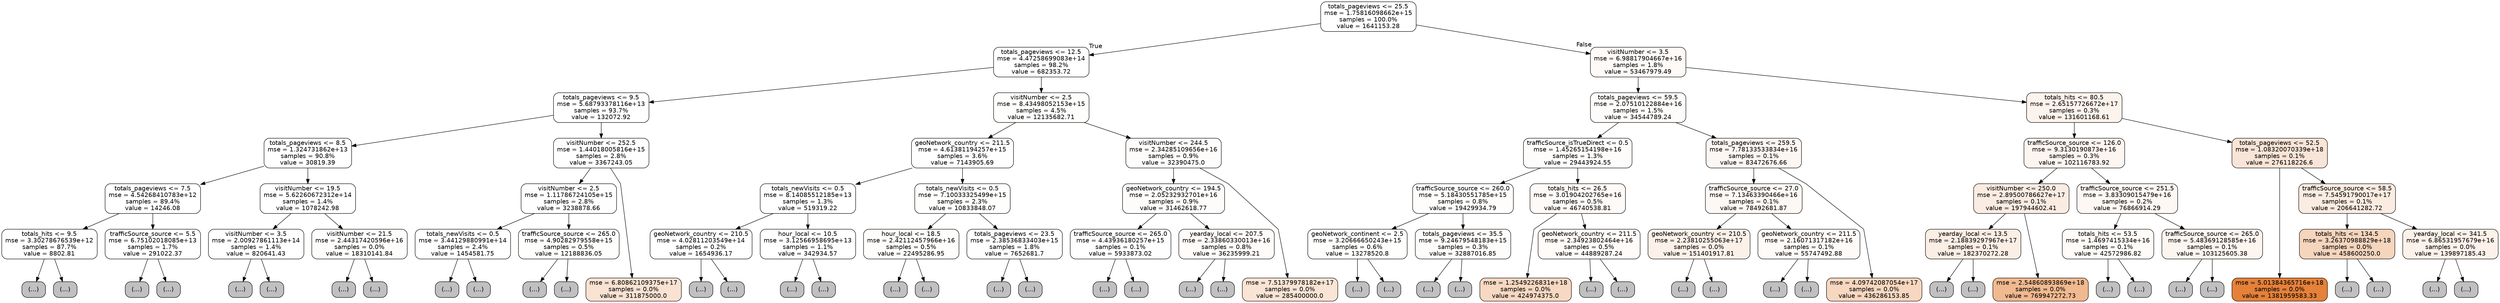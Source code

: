 digraph Tree {
node [shape=box, style="filled, rounded", color="black", fontname=helvetica] ;
graph [ranksep=equally, splines=polyline] ;
edge [fontname=helvetica] ;
0 [label="totals_pageviews <= 25.5\nmse = 1.75816098662e+15\nsamples = 100.0%\nvalue = 1641153.28", fillcolor="#e5813900"] ;
1 [label="totals_pageviews <= 12.5\nmse = 4.47258699083e+14\nsamples = 98.2%\nvalue = 682353.72", fillcolor="#e5813900"] ;
0 -> 1 [labeldistance=2.5, labelangle=45, headlabel="True"] ;
2 [label="totals_pageviews <= 9.5\nmse = 5.68793378116e+13\nsamples = 93.7%\nvalue = 132072.92", fillcolor="#e5813900"] ;
1 -> 2 ;
3 [label="totals_pageviews <= 8.5\nmse = 1.324731862e+13\nsamples = 90.8%\nvalue = 30819.39", fillcolor="#e5813900"] ;
2 -> 3 ;
4 [label="totals_pageviews <= 7.5\nmse = 4.54268410783e+12\nsamples = 89.4%\nvalue = 14246.08", fillcolor="#e5813900"] ;
3 -> 4 ;
5 [label="totals_hits <= 9.5\nmse = 3.30278676539e+12\nsamples = 87.7%\nvalue = 8802.81", fillcolor="#e5813900"] ;
4 -> 5 ;
6 [label="(...)", fillcolor="#C0C0C0"] ;
5 -> 6 ;
185 [label="(...)", fillcolor="#C0C0C0"] ;
5 -> 185 ;
192 [label="trafficSource_source <= 5.5\nmse = 6.75102018085e+13\nsamples = 1.7%\nvalue = 291022.37", fillcolor="#e5813900"] ;
4 -> 192 ;
193 [label="(...)", fillcolor="#C0C0C0"] ;
192 -> 193 ;
232 [label="(...)", fillcolor="#C0C0C0"] ;
192 -> 232 ;
311 [label="visitNumber <= 19.5\nmse = 5.62260672312e+14\nsamples = 1.4%\nvalue = 1078242.98", fillcolor="#e5813900"] ;
3 -> 311 ;
312 [label="visitNumber <= 3.5\nmse = 2.00927861113e+14\nsamples = 1.4%\nvalue = 820641.43", fillcolor="#e5813900"] ;
311 -> 312 ;
313 [label="(...)", fillcolor="#C0C0C0"] ;
312 -> 313 ;
432 [label="(...)", fillcolor="#C0C0C0"] ;
312 -> 432 ;
483 [label="visitNumber <= 21.5\nmse = 2.44317420596e+16\nsamples = 0.0%\nvalue = 18310141.84", fillcolor="#e5813903"] ;
311 -> 483 ;
484 [label="(...)", fillcolor="#C0C0C0"] ;
483 -> 484 ;
485 [label="(...)", fillcolor="#C0C0C0"] ;
483 -> 485 ;
486 [label="visitNumber <= 252.5\nmse = 1.44018005816e+15\nsamples = 2.8%\nvalue = 3367243.05", fillcolor="#e5813901"] ;
2 -> 486 ;
487 [label="visitNumber <= 2.5\nmse = 1.11786724105e+15\nsamples = 2.8%\nvalue = 3238878.66", fillcolor="#e5813901"] ;
486 -> 487 ;
488 [label="totals_newVisits <= 0.5\nmse = 3.44129880991e+14\nsamples = 2.4%\nvalue = 1454581.75", fillcolor="#e5813900"] ;
487 -> 488 ;
489 [label="(...)", fillcolor="#C0C0C0"] ;
488 -> 489 ;
646 [label="(...)", fillcolor="#C0C0C0"] ;
488 -> 646 ;
947 [label="trafficSource_source <= 265.0\nmse = 4.90282979558e+15\nsamples = 0.5%\nvalue = 12188836.05", fillcolor="#e5813902"] ;
487 -> 947 ;
948 [label="(...)", fillcolor="#C0C0C0"] ;
947 -> 948 ;
1081 [label="(...)", fillcolor="#C0C0C0"] ;
947 -> 1081 ;
1198 [label="mse = 6.80862109375e+17\nsamples = 0.0%\nvalue = 311875000.0", fillcolor="#e581393a"] ;
486 -> 1198 ;
1199 [label="visitNumber <= 2.5\nmse = 8.43498052153e+15\nsamples = 4.5%\nvalue = 12135682.71", fillcolor="#e5813902"] ;
1 -> 1199 ;
1200 [label="geoNetwork_country <= 211.5\nmse = 4.61381194257e+15\nsamples = 3.6%\nvalue = 7143905.69", fillcolor="#e5813901"] ;
1199 -> 1200 ;
1201 [label="totals_newVisits <= 0.5\nmse = 8.14085512185e+13\nsamples = 1.3%\nvalue = 519319.22", fillcolor="#e5813900"] ;
1200 -> 1201 ;
1202 [label="geoNetwork_country <= 210.5\nmse = 4.02811203549e+14\nsamples = 0.2%\nvalue = 1654936.17", fillcolor="#e5813900"] ;
1201 -> 1202 ;
1203 [label="(...)", fillcolor="#C0C0C0"] ;
1202 -> 1203 ;
1246 [label="(...)", fillcolor="#C0C0C0"] ;
1202 -> 1246 ;
1251 [label="hour_local <= 10.5\nmse = 3.12566958695e+13\nsamples = 1.1%\nvalue = 342934.57", fillcolor="#e5813900"] ;
1201 -> 1251 ;
1252 [label="(...)", fillcolor="#C0C0C0"] ;
1251 -> 1252 ;
1285 [label="(...)", fillcolor="#C0C0C0"] ;
1251 -> 1285 ;
1368 [label="totals_newVisits <= 0.5\nmse = 7.10033325499e+15\nsamples = 2.3%\nvalue = 10833848.07", fillcolor="#e5813902"] ;
1200 -> 1368 ;
1369 [label="hour_local <= 18.5\nmse = 2.42112457966e+16\nsamples = 0.5%\nvalue = 22495286.95", fillcolor="#e5813904"] ;
1368 -> 1369 ;
1370 [label="(...)", fillcolor="#C0C0C0"] ;
1369 -> 1370 ;
1673 [label="(...)", fillcolor="#C0C0C0"] ;
1369 -> 1673 ;
1744 [label="totals_pageviews <= 23.5\nmse = 2.38536833403e+15\nsamples = 1.8%\nvalue = 7652681.7", fillcolor="#e5813901"] ;
1368 -> 1744 ;
1745 [label="(...)", fillcolor="#C0C0C0"] ;
1744 -> 1745 ;
2678 [label="(...)", fillcolor="#C0C0C0"] ;
1744 -> 2678 ;
2773 [label="visitNumber <= 244.5\nmse = 2.34285109656e+16\nsamples = 0.9%\nvalue = 32390475.0", fillcolor="#e5813906"] ;
1199 -> 2773 ;
2774 [label="geoNetwork_country <= 194.5\nmse = 2.05232932701e+16\nsamples = 0.9%\nvalue = 31462618.77", fillcolor="#e5813906"] ;
2773 -> 2774 ;
2775 [label="trafficSource_source <= 265.0\nmse = 4.43936180257e+15\nsamples = 0.1%\nvalue = 5933873.02", fillcolor="#e5813901"] ;
2774 -> 2775 ;
2776 [label="(...)", fillcolor="#C0C0C0"] ;
2775 -> 2776 ;
2809 [label="(...)", fillcolor="#C0C0C0"] ;
2775 -> 2809 ;
2822 [label="yearday_local <= 207.5\nmse = 2.33860330013e+16\nsamples = 0.8%\nvalue = 36235999.21", fillcolor="#e5813907"] ;
2774 -> 2822 ;
2823 [label="(...)", fillcolor="#C0C0C0"] ;
2822 -> 2823 ;
3112 [label="(...)", fillcolor="#C0C0C0"] ;
2822 -> 3112 ;
3401 [label="mse = 7.51379978182e+17\nsamples = 0.0%\nvalue = 285400000.0", fillcolor="#e5813935"] ;
2773 -> 3401 ;
3402 [label="visitNumber <= 3.5\nmse = 6.98817904667e+16\nsamples = 1.8%\nvalue = 53467979.49", fillcolor="#e581390a"] ;
0 -> 3402 [labeldistance=2.5, labelangle=-45, headlabel="False"] ;
3403 [label="totals_pageviews <= 59.5\nmse = 2.07510122884e+16\nsamples = 1.5%\nvalue = 34544789.24", fillcolor="#e5813906"] ;
3402 -> 3403 ;
3404 [label="trafficSource_isTrueDirect <= 0.5\nmse = 1.45265154198e+16\nsamples = 1.3%\nvalue = 29443924.55", fillcolor="#e5813905"] ;
3403 -> 3404 ;
3405 [label="trafficSource_source <= 260.0\nmse = 5.18430551785e+15\nsamples = 0.8%\nvalue = 19429934.79", fillcolor="#e5813904"] ;
3404 -> 3405 ;
3406 [label="geoNetwork_continent <= 2.5\nmse = 3.20666650243e+15\nsamples = 0.6%\nvalue = 13278520.8", fillcolor="#e5813902"] ;
3405 -> 3406 ;
3407 [label="(...)", fillcolor="#C0C0C0"] ;
3406 -> 3407 ;
3718 [label="(...)", fillcolor="#C0C0C0"] ;
3406 -> 3718 ;
3747 [label="totals_pageviews <= 35.5\nmse = 9.24679548183e+15\nsamples = 0.3%\nvalue = 32887016.85", fillcolor="#e5813906"] ;
3405 -> 3747 ;
3748 [label="(...)", fillcolor="#C0C0C0"] ;
3747 -> 3748 ;
3851 [label="(...)", fillcolor="#C0C0C0"] ;
3747 -> 3851 ;
3934 [label="totals_hits <= 26.5\nmse = 3.01904202765e+16\nsamples = 0.5%\nvalue = 46740538.81", fillcolor="#e5813909"] ;
3404 -> 3934 ;
3935 [label="mse = 1.2549226831e+18\nsamples = 0.0%\nvalue = 424974375.0", fillcolor="#e581394e"] ;
3934 -> 3935 ;
3936 [label="geoNetwork_country <= 211.5\nmse = 2.34923802464e+16\nsamples = 0.5%\nvalue = 44889287.24", fillcolor="#e5813908"] ;
3934 -> 3936 ;
3937 [label="(...)", fillcolor="#C0C0C0"] ;
3936 -> 3937 ;
3998 [label="(...)", fillcolor="#C0C0C0"] ;
3936 -> 3998 ;
4295 [label="totals_pageviews <= 259.5\nmse = 7.78133533834e+16\nsamples = 0.1%\nvalue = 83472676.66", fillcolor="#e581390f"] ;
3403 -> 4295 ;
4296 [label="trafficSource_source <= 27.0\nmse = 7.13463390466e+16\nsamples = 0.1%\nvalue = 78492681.87", fillcolor="#e581390e"] ;
4295 -> 4296 ;
4297 [label="geoNetwork_country <= 210.5\nmse = 2.23810255063e+17\nsamples = 0.0%\nvalue = 151401917.81", fillcolor="#e581391c"] ;
4296 -> 4297 ;
4298 [label="(...)", fillcolor="#C0C0C0"] ;
4297 -> 4298 ;
4301 [label="(...)", fillcolor="#C0C0C0"] ;
4297 -> 4301 ;
4324 [label="geoNetwork_country <= 211.5\nmse = 2.16071317182e+16\nsamples = 0.1%\nvalue = 55747492.88", fillcolor="#e581390a"] ;
4296 -> 4324 ;
4325 [label="(...)", fillcolor="#C0C0C0"] ;
4324 -> 4325 ;
4338 [label="(...)", fillcolor="#C0C0C0"] ;
4324 -> 4338 ;
4403 [label="mse = 4.09742087054e+17\nsamples = 0.0%\nvalue = 436286153.85", fillcolor="#e5813951"] ;
4295 -> 4403 ;
4404 [label="totals_hits <= 80.5\nmse = 2.65157726672e+17\nsamples = 0.3%\nvalue = 131601168.61", fillcolor="#e5813918"] ;
3402 -> 4404 ;
4405 [label="trafficSource_source <= 126.0\nmse = 9.3130190873e+16\nsamples = 0.3%\nvalue = 102116783.92", fillcolor="#e5813913"] ;
4404 -> 4405 ;
4406 [label="visitNumber <= 250.0\nmse = 2.89500786627e+17\nsamples = 0.1%\nvalue = 197944602.41", fillcolor="#e5813925"] ;
4405 -> 4406 ;
4407 [label="yearday_local <= 13.5\nmse = 2.18839297967e+17\nsamples = 0.1%\nvalue = 182370272.28", fillcolor="#e5813922"] ;
4406 -> 4407 ;
4408 [label="(...)", fillcolor="#C0C0C0"] ;
4407 -> 4408 ;
4409 [label="(...)", fillcolor="#C0C0C0"] ;
4407 -> 4409 ;
4454 [label="mse = 2.54860893869e+18\nsamples = 0.0%\nvalue = 769947272.73", fillcolor="#e581398e"] ;
4406 -> 4454 ;
4455 [label="trafficSource_source <= 251.5\nmse = 3.83309015479e+16\nsamples = 0.2%\nvalue = 76866914.29", fillcolor="#e581390e"] ;
4405 -> 4455 ;
4456 [label="totals_hits <= 53.5\nmse = 1.4697415334e+16\nsamples = 0.1%\nvalue = 42572986.82", fillcolor="#e5813908"] ;
4455 -> 4456 ;
4457 [label="(...)", fillcolor="#C0C0C0"] ;
4456 -> 4457 ;
4514 [label="(...)", fillcolor="#C0C0C0"] ;
4456 -> 4514 ;
4541 [label="trafficSource_source <= 265.0\nmse = 5.48369128585e+16\nsamples = 0.1%\nvalue = 103125605.38", fillcolor="#e5813913"] ;
4455 -> 4541 ;
4542 [label="(...)", fillcolor="#C0C0C0"] ;
4541 -> 4542 ;
4543 [label="(...)", fillcolor="#C0C0C0"] ;
4541 -> 4543 ;
4640 [label="totals_pageviews <= 52.5\nmse = 1.08320070339e+18\nsamples = 0.1%\nvalue = 276118226.6", fillcolor="#e5813933"] ;
4404 -> 4640 ;
4641 [label="mse = 5.01384365716e+18\nsamples = 0.0%\nvalue = 1381959583.33", fillcolor="#e58139ff"] ;
4640 -> 4641 ;
4642 [label="trafficSource_source <= 58.5\nmse = 7.54591790017e+17\nsamples = 0.1%\nvalue = 206641282.72", fillcolor="#e5813926"] ;
4640 -> 4642 ;
4643 [label="totals_hits <= 134.5\nmse = 3.26370988829e+18\nsamples = 0.0%\nvalue = 458600250.0", fillcolor="#e5813955"] ;
4642 -> 4643 ;
4644 [label="(...)", fillcolor="#C0C0C0"] ;
4643 -> 4644 ;
4651 [label="(...)", fillcolor="#C0C0C0"] ;
4643 -> 4651 ;
4652 [label="yearday_local <= 341.5\nmse = 6.86531957679e+16\nsamples = 0.0%\nvalue = 139897185.43", fillcolor="#e581391a"] ;
4642 -> 4652 ;
4653 [label="(...)", fillcolor="#C0C0C0"] ;
4652 -> 4653 ;
4688 [label="(...)", fillcolor="#C0C0C0"] ;
4652 -> 4688 ;
{rank=same ; 0} ;
{rank=same ; 1; 3402} ;
{rank=same ; 2; 1199; 3403; 4404} ;
{rank=same ; 3; 486; 1200; 2773; 3404; 4295; 4405; 4640} ;
{rank=same ; 4; 311; 487; 1201; 1368; 2774; 3405; 3934; 4296; 4406; 4455; 4642} ;
{rank=same ; 5; 192; 312; 483; 488; 947; 1202; 1251; 1369; 1744; 2775; 2822; 3406; 3747; 3936; 4297; 4324; 4407; 4456; 4541; 4643; 4652} ;
{rank=same ; 6; 185; 193; 232; 313; 432; 484; 485; 489; 646; 948; 1081; 1198; 1203; 1246; 1252; 1285; 1370; 1673; 1745; 2678; 2776; 2809; 2823; 3112; 3401; 3407; 3718; 3748; 3851; 3935; 3937; 3998; 4298; 4301; 4325; 4338; 4403; 4408; 4409; 4454; 4457; 4514; 4542; 4543; 4641; 4644; 4651; 4653; 4688} ;
}